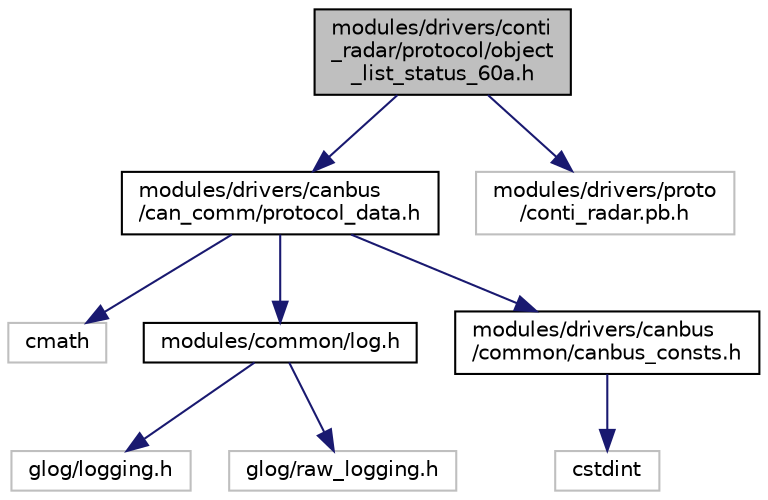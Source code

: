 digraph "modules/drivers/conti_radar/protocol/object_list_status_60a.h"
{
  edge [fontname="Helvetica",fontsize="10",labelfontname="Helvetica",labelfontsize="10"];
  node [fontname="Helvetica",fontsize="10",shape=record];
  Node0 [label="modules/drivers/conti\l_radar/protocol/object\l_list_status_60a.h",height=0.2,width=0.4,color="black", fillcolor="grey75", style="filled", fontcolor="black"];
  Node0 -> Node1 [color="midnightblue",fontsize="10",style="solid",fontname="Helvetica"];
  Node1 [label="modules/drivers/canbus\l/can_comm/protocol_data.h",height=0.2,width=0.4,color="black", fillcolor="white", style="filled",URL="$protocol__data_8h.html",tooltip="The class of ProtocolData. "];
  Node1 -> Node2 [color="midnightblue",fontsize="10",style="solid",fontname="Helvetica"];
  Node2 [label="cmath",height=0.2,width=0.4,color="grey75", fillcolor="white", style="filled"];
  Node1 -> Node3 [color="midnightblue",fontsize="10",style="solid",fontname="Helvetica"];
  Node3 [label="modules/common/log.h",height=0.2,width=0.4,color="black", fillcolor="white", style="filled",URL="$log_8h.html"];
  Node3 -> Node4 [color="midnightblue",fontsize="10",style="solid",fontname="Helvetica"];
  Node4 [label="glog/logging.h",height=0.2,width=0.4,color="grey75", fillcolor="white", style="filled"];
  Node3 -> Node5 [color="midnightblue",fontsize="10",style="solid",fontname="Helvetica"];
  Node5 [label="glog/raw_logging.h",height=0.2,width=0.4,color="grey75", fillcolor="white", style="filled"];
  Node1 -> Node6 [color="midnightblue",fontsize="10",style="solid",fontname="Helvetica"];
  Node6 [label="modules/drivers/canbus\l/common/canbus_consts.h",height=0.2,width=0.4,color="black", fillcolor="white", style="filled",URL="$canbus__consts_8h.html"];
  Node6 -> Node7 [color="midnightblue",fontsize="10",style="solid",fontname="Helvetica"];
  Node7 [label="cstdint",height=0.2,width=0.4,color="grey75", fillcolor="white", style="filled"];
  Node0 -> Node8 [color="midnightblue",fontsize="10",style="solid",fontname="Helvetica"];
  Node8 [label="modules/drivers/proto\l/conti_radar.pb.h",height=0.2,width=0.4,color="grey75", fillcolor="white", style="filled"];
}
